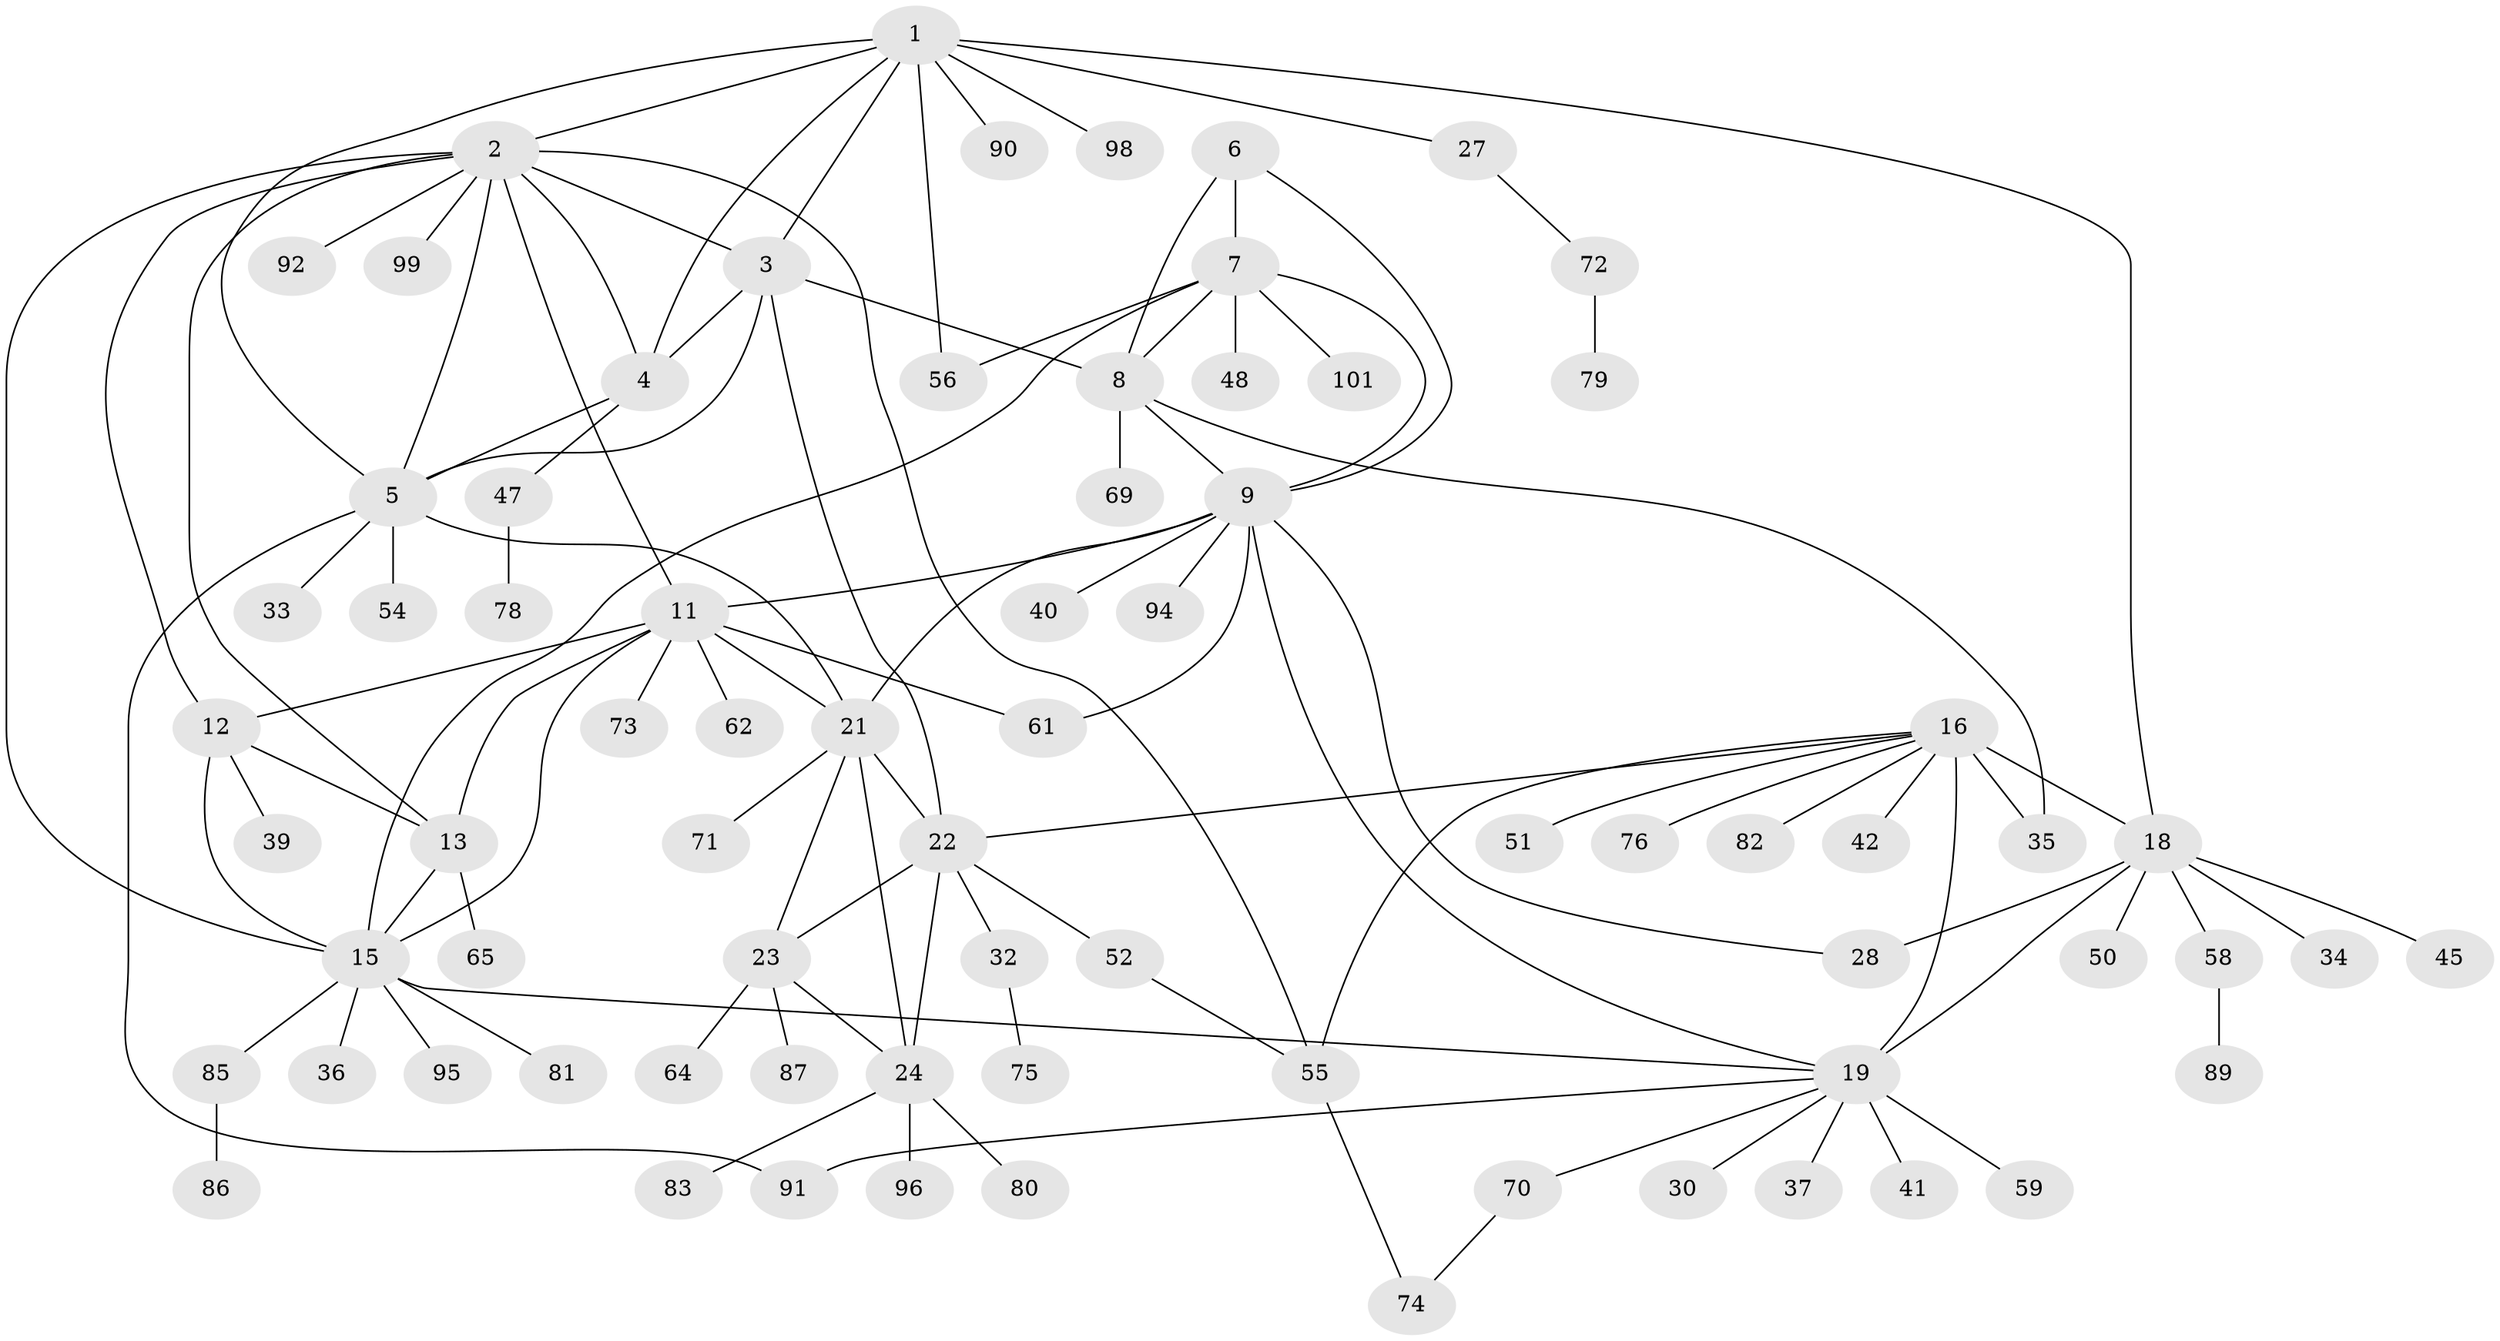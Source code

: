 // Generated by graph-tools (version 1.1) at 2025/52/02/27/25 19:52:21]
// undirected, 75 vertices, 109 edges
graph export_dot {
graph [start="1"]
  node [color=gray90,style=filled];
  1 [super="+60"];
  2 [super="+14"];
  3 [super="+46"];
  4 [super="+84"];
  5 [super="+26"];
  6 [super="+49"];
  7 [super="+10"];
  8 [super="+43"];
  9 [super="+44"];
  11 [super="+53"];
  12;
  13 [super="+31"];
  15 [super="+102"];
  16 [super="+17"];
  18 [super="+20"];
  19 [super="+66"];
  21;
  22 [super="+25"];
  23 [super="+38"];
  24 [super="+29"];
  27;
  28 [super="+63"];
  30;
  32 [super="+100"];
  33;
  34;
  35 [super="+77"];
  36;
  37;
  39;
  40;
  41;
  42;
  45 [super="+67"];
  47 [super="+68"];
  48;
  50;
  51;
  52 [super="+93"];
  54;
  55 [super="+57"];
  56;
  58;
  59;
  61;
  62;
  64;
  65;
  69;
  70;
  71;
  72 [super="+103"];
  73 [super="+88"];
  74 [super="+97"];
  75;
  76;
  78;
  79;
  80;
  81;
  82;
  83;
  85;
  86;
  87;
  89;
  90;
  91;
  92;
  94;
  95;
  96;
  98;
  99;
  101;
  1 -- 2;
  1 -- 3;
  1 -- 4;
  1 -- 5;
  1 -- 27;
  1 -- 56;
  1 -- 90;
  1 -- 98;
  1 -- 18;
  2 -- 3;
  2 -- 4;
  2 -- 5;
  2 -- 99;
  2 -- 15;
  2 -- 55;
  2 -- 11;
  2 -- 12;
  2 -- 13;
  2 -- 92;
  3 -- 4;
  3 -- 5;
  3 -- 8;
  3 -- 22;
  4 -- 5;
  4 -- 47;
  5 -- 21;
  5 -- 33;
  5 -- 54;
  5 -- 91;
  6 -- 7 [weight=2];
  6 -- 8;
  6 -- 9;
  7 -- 8 [weight=2];
  7 -- 9 [weight=2];
  7 -- 101;
  7 -- 15;
  7 -- 48;
  7 -- 56;
  8 -- 9;
  8 -- 35;
  8 -- 69;
  9 -- 19;
  9 -- 21;
  9 -- 28;
  9 -- 40;
  9 -- 61;
  9 -- 94;
  9 -- 11;
  11 -- 12;
  11 -- 13;
  11 -- 15;
  11 -- 21;
  11 -- 61;
  11 -- 62;
  11 -- 73;
  12 -- 13;
  12 -- 15;
  12 -- 39;
  13 -- 15;
  13 -- 65;
  15 -- 19;
  15 -- 36;
  15 -- 81;
  15 -- 85;
  15 -- 95;
  16 -- 18 [weight=4];
  16 -- 19 [weight=2];
  16 -- 22;
  16 -- 35;
  16 -- 42;
  16 -- 55;
  16 -- 82;
  16 -- 51;
  16 -- 76;
  18 -- 19 [weight=2];
  18 -- 58;
  18 -- 34;
  18 -- 45;
  18 -- 50;
  18 -- 28 [weight=2];
  19 -- 30;
  19 -- 37;
  19 -- 41;
  19 -- 59;
  19 -- 70;
  19 -- 91;
  21 -- 22 [weight=2];
  21 -- 23;
  21 -- 24;
  21 -- 71;
  22 -- 23 [weight=2];
  22 -- 24 [weight=2];
  22 -- 32;
  22 -- 52;
  23 -- 24;
  23 -- 64;
  23 -- 87;
  24 -- 83;
  24 -- 96;
  24 -- 80;
  27 -- 72;
  32 -- 75;
  47 -- 78;
  52 -- 55;
  55 -- 74;
  58 -- 89;
  70 -- 74;
  72 -- 79;
  85 -- 86;
}

